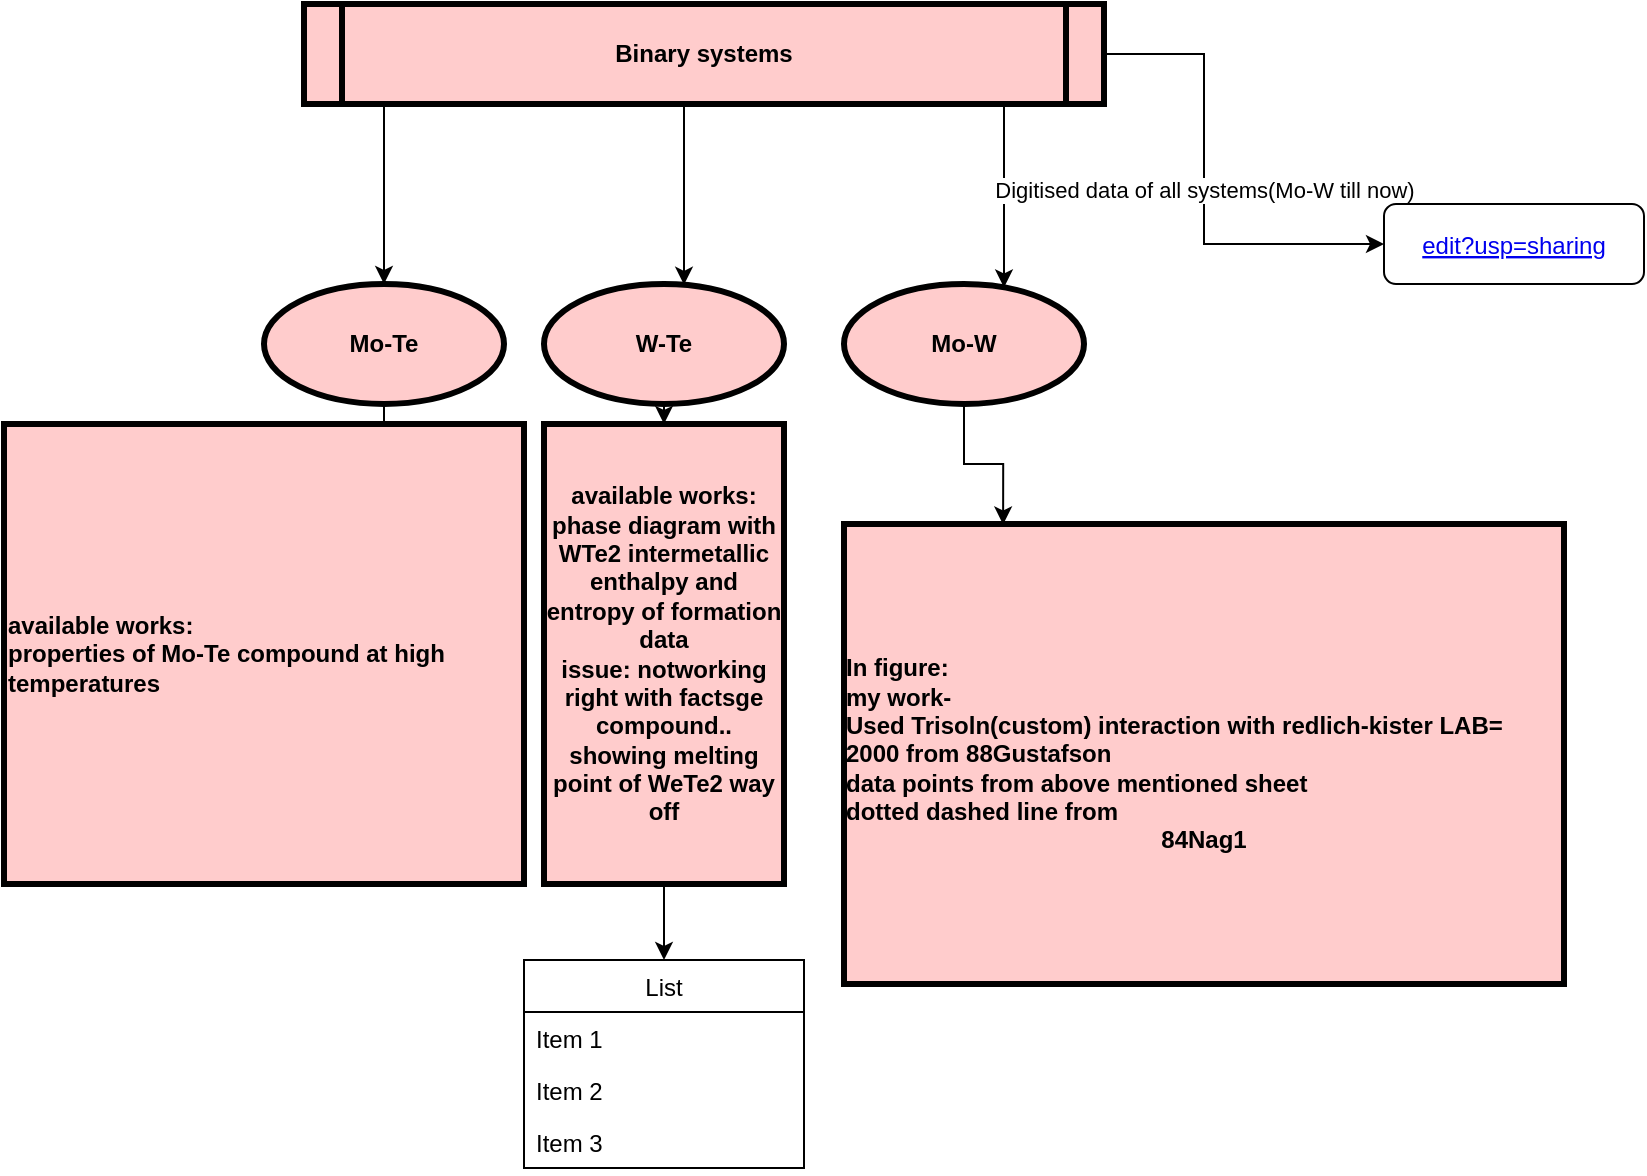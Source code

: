 <mxfile version="15.1.1" type="github">
  <diagram id="kgpKYQtTHZ0yAKxKKP6v" name="Page-1">
    <mxGraphModel dx="2059" dy="626" grid="1" gridSize="10" guides="1" tooltips="1" connect="1" arrows="1" fold="1" page="1" pageScale="1" pageWidth="850" pageHeight="1100" math="0" shadow="0">
      <root>
        <mxCell id="0" />
        <mxCell id="1" parent="0" />
        <mxCell id="wirNJk3x5N79A3oDP3Wb-84" value="" style="edgeStyle=orthogonalEdgeStyle;rounded=0;orthogonalLoop=1;jettySize=auto;html=1;" parent="1" source="wirNJk3x5N79A3oDP3Wb-12" target="wirNJk3x5N79A3oDP3Wb-83" edge="1">
          <mxGeometry relative="1" as="geometry">
            <Array as="points">
              <mxPoint x="90" y="100" />
              <mxPoint x="90" y="100" />
            </Array>
          </mxGeometry>
        </mxCell>
        <mxCell id="wirNJk3x5N79A3oDP3Wb-86" value="" style="edgeStyle=orthogonalEdgeStyle;rounded=0;orthogonalLoop=1;jettySize=auto;html=1;" parent="1" source="wirNJk3x5N79A3oDP3Wb-12" target="wirNJk3x5N79A3oDP3Wb-85" edge="1">
          <mxGeometry relative="1" as="geometry">
            <Array as="points">
              <mxPoint x="240" y="150" />
              <mxPoint x="240" y="150" />
            </Array>
          </mxGeometry>
        </mxCell>
        <mxCell id="wirNJk3x5N79A3oDP3Wb-88" value="" style="edgeStyle=orthogonalEdgeStyle;rounded=0;orthogonalLoop=1;jettySize=auto;html=1;" parent="1" source="wirNJk3x5N79A3oDP3Wb-12" target="wirNJk3x5N79A3oDP3Wb-87" edge="1">
          <mxGeometry relative="1" as="geometry">
            <Array as="points">
              <mxPoint x="400" y="120" />
              <mxPoint x="400" y="120" />
            </Array>
          </mxGeometry>
        </mxCell>
        <mxCell id="wirNJk3x5N79A3oDP3Wb-97" value="Digitised data of all systems(Mo-W till now)&lt;br&gt;" style="edgeStyle=orthogonalEdgeStyle;rounded=0;orthogonalLoop=1;jettySize=auto;html=1;entryX=0;entryY=0.5;entryDx=0;entryDy=0;" parent="1" source="wirNJk3x5N79A3oDP3Wb-12" target="wirNJk3x5N79A3oDP3Wb-95" edge="1">
          <mxGeometry relative="1" as="geometry">
            <Array as="points">
              <mxPoint x="500" y="45" />
              <mxPoint x="500" y="140" />
            </Array>
          </mxGeometry>
        </mxCell>
        <mxCell id="wirNJk3x5N79A3oDP3Wb-12" value="Binary systems" style="shape=process;whiteSpace=wrap;align=center;verticalAlign=middle;size=0.048;fontStyle=1;strokeWidth=3;fillColor=#FFCCCC" parent="1" vertex="1">
          <mxGeometry x="50.0" y="20" width="400" height="50" as="geometry" />
        </mxCell>
        <mxCell id="wirNJk3x5N79A3oDP3Wb-78" value="" style="edgeStyle=orthogonalEdgeStyle;rounded=0;orthogonalLoop=1;jettySize=auto;html=1;" parent="1" edge="1">
          <mxGeometry relative="1" as="geometry">
            <mxPoint x="388.5" y="741.0" as="targetPoint" />
          </mxGeometry>
        </mxCell>
        <mxCell id="wirNJk3x5N79A3oDP3Wb-90" value="" style="edgeStyle=orthogonalEdgeStyle;rounded=0;orthogonalLoop=1;jettySize=auto;html=1;" parent="1" source="wirNJk3x5N79A3oDP3Wb-83" target="wirNJk3x5N79A3oDP3Wb-89" edge="1">
          <mxGeometry relative="1" as="geometry" />
        </mxCell>
        <mxCell id="wirNJk3x5N79A3oDP3Wb-83" value="Mo-Te" style="ellipse;whiteSpace=wrap;html=1;fontStyle=1;strokeWidth=3;fillColor=#FFCCCC;" parent="1" vertex="1">
          <mxGeometry x="30.0" y="160" width="120" height="60" as="geometry" />
        </mxCell>
        <mxCell id="wirNJk3x5N79A3oDP3Wb-92" value="" style="edgeStyle=orthogonalEdgeStyle;rounded=0;orthogonalLoop=1;jettySize=auto;html=1;" parent="1" source="wirNJk3x5N79A3oDP3Wb-85" target="wirNJk3x5N79A3oDP3Wb-91" edge="1">
          <mxGeometry relative="1" as="geometry" />
        </mxCell>
        <mxCell id="wirNJk3x5N79A3oDP3Wb-85" value="W-Te" style="ellipse;whiteSpace=wrap;html=1;fontStyle=1;strokeWidth=3;fillColor=#FFCCCC;" parent="1" vertex="1">
          <mxGeometry x="170.0" y="160" width="120" height="60" as="geometry" />
        </mxCell>
        <mxCell id="wirNJk3x5N79A3oDP3Wb-94" value="" style="edgeStyle=orthogonalEdgeStyle;rounded=0;orthogonalLoop=1;jettySize=auto;html=1;entryX=0.221;entryY=0.001;entryDx=0;entryDy=0;entryPerimeter=0;" parent="1" source="wirNJk3x5N79A3oDP3Wb-87" target="wirNJk3x5N79A3oDP3Wb-93" edge="1">
          <mxGeometry relative="1" as="geometry" />
        </mxCell>
        <mxCell id="wirNJk3x5N79A3oDP3Wb-87" value="Mo-W" style="ellipse;whiteSpace=wrap;html=1;fontStyle=1;strokeWidth=3;fillColor=#FFCCCC;" parent="1" vertex="1">
          <mxGeometry x="320.0" y="160" width="120" height="60" as="geometry" />
        </mxCell>
        <mxCell id="wirNJk3x5N79A3oDP3Wb-89" value="available works:&lt;br&gt;properties of Mo-Te compound at high temperatures&lt;br&gt;&lt;div&gt;&lt;/div&gt;" style="whiteSpace=wrap;html=1;fontStyle=1;strokeWidth=3;fillColor=#FFCCCC;align=left;" parent="1" vertex="1">
          <mxGeometry x="-100" y="230" width="260" height="230" as="geometry" />
        </mxCell>
        <mxCell id="ZdKyLgPRO9MvoNBh7_Rb-5" style="edgeStyle=orthogonalEdgeStyle;rounded=0;orthogonalLoop=1;jettySize=auto;html=1;" edge="1" parent="1" source="wirNJk3x5N79A3oDP3Wb-91" target="ZdKyLgPRO9MvoNBh7_Rb-1">
          <mxGeometry relative="1" as="geometry" />
        </mxCell>
        <mxCell id="wirNJk3x5N79A3oDP3Wb-91" value="available works:&lt;br&gt;phase diagram with WTe2 intermetallic enthalpy and entropy of formation data&lt;br&gt;issue: notworking right with factsge compound.. showing melting point of WeTe2 way off" style="whiteSpace=wrap;html=1;fontStyle=1;strokeWidth=3;fillColor=#FFCCCC;" parent="1" vertex="1">
          <mxGeometry x="170" y="230" width="120" height="230" as="geometry" />
        </mxCell>
        <mxCell id="wirNJk3x5N79A3oDP3Wb-93" value="&lt;div style=&quot;text-align: left&quot;&gt;In figure:&lt;/div&gt;&lt;div style=&quot;text-align: left&quot;&gt;my work-&lt;/div&gt;&lt;div style=&quot;text-align: left&quot;&gt;Used Trisoln(custom) interaction with redlich-kister LAB= 2000 from 88Gustafson&lt;/div&gt;&lt;div style=&quot;text-align: left&quot;&gt;data points from above mentioned sheet&lt;/div&gt;&lt;div style=&quot;text-align: left&quot;&gt;dotted dashed line from&amp;nbsp;&lt;/div&gt;&lt;span style=&quot;text-align: left&quot;&gt;84Nag1&lt;/span&gt;" style="whiteSpace=wrap;html=1;fontStyle=1;strokeWidth=3;fillColor=#FFCCCC;" parent="1" vertex="1">
          <mxGeometry x="320" y="280" width="360" height="230" as="geometry" />
        </mxCell>
        <UserObject label="edit?usp=sharing" linkTarget="_blank" link="https://docs.google.com/spreadsheets/d/113PZEouZPormDHuPyYL0D7f3zoQxEiFQmdjDreFnHmk/edit?usp=sharing" id="wirNJk3x5N79A3oDP3Wb-95">
          <mxCell style="fontColor=#0000EE;fontStyle=4;rounded=1;overflow=hidden;spacing=10;" parent="1" vertex="1">
            <mxGeometry x="590" y="120" width="130" height="40" as="geometry" />
          </mxCell>
        </UserObject>
        <mxCell id="ZdKyLgPRO9MvoNBh7_Rb-1" value="List" style="swimlane;fontStyle=0;childLayout=stackLayout;horizontal=1;startSize=26;horizontalStack=0;resizeParent=1;resizeParentMax=0;resizeLast=0;collapsible=1;marginBottom=0;" vertex="1" parent="1">
          <mxGeometry x="160" y="498" width="140" height="104" as="geometry">
            <mxRectangle x="160" y="498" width="50" height="26" as="alternateBounds" />
          </mxGeometry>
        </mxCell>
        <mxCell id="ZdKyLgPRO9MvoNBh7_Rb-2" value="Item 1" style="text;strokeColor=none;fillColor=none;align=left;verticalAlign=top;spacingLeft=4;spacingRight=4;overflow=hidden;rotatable=0;points=[[0,0.5],[1,0.5]];portConstraint=eastwest;" vertex="1" parent="ZdKyLgPRO9MvoNBh7_Rb-1">
          <mxGeometry y="26" width="140" height="26" as="geometry" />
        </mxCell>
        <mxCell id="ZdKyLgPRO9MvoNBh7_Rb-3" value="Item 2" style="text;strokeColor=none;fillColor=none;align=left;verticalAlign=top;spacingLeft=4;spacingRight=4;overflow=hidden;rotatable=0;points=[[0,0.5],[1,0.5]];portConstraint=eastwest;" vertex="1" parent="ZdKyLgPRO9MvoNBh7_Rb-1">
          <mxGeometry y="52" width="140" height="26" as="geometry" />
        </mxCell>
        <mxCell id="ZdKyLgPRO9MvoNBh7_Rb-4" value="Item 3" style="text;strokeColor=none;fillColor=none;align=left;verticalAlign=top;spacingLeft=4;spacingRight=4;overflow=hidden;rotatable=0;points=[[0,0.5],[1,0.5]];portConstraint=eastwest;" vertex="1" parent="ZdKyLgPRO9MvoNBh7_Rb-1">
          <mxGeometry y="78" width="140" height="26" as="geometry" />
        </mxCell>
      </root>
    </mxGraphModel>
  </diagram>
</mxfile>
